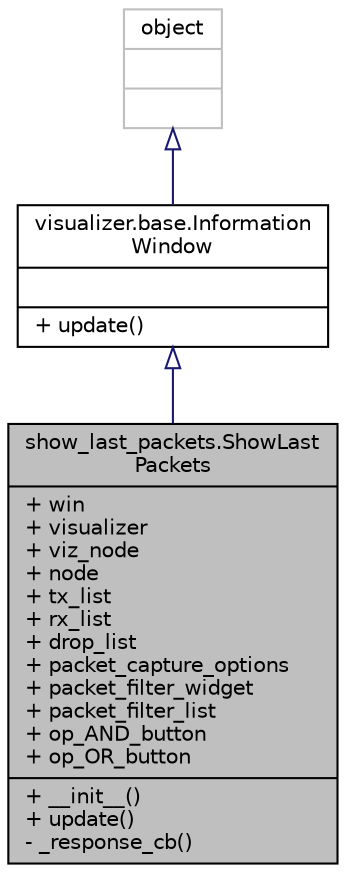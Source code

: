 digraph "show_last_packets.ShowLastPackets"
{
  edge [fontname="Helvetica",fontsize="10",labelfontname="Helvetica",labelfontsize="10"];
  node [fontname="Helvetica",fontsize="10",shape=record];
  Node1 [label="{show_last_packets.ShowLast\lPackets\n|+ win\l+ visualizer\l+ viz_node\l+ node\l+ tx_list\l+ rx_list\l+ drop_list\l+ packet_capture_options\l+ packet_filter_widget\l+ packet_filter_list\l+ op_AND_button\l+ op_OR_button\l|+ __init__()\l+ update()\l- _response_cb()\l}",height=0.2,width=0.4,color="black", fillcolor="grey75", style="filled", fontcolor="black"];
  Node2 -> Node1 [dir="back",color="midnightblue",fontsize="10",style="solid",arrowtail="onormal"];
  Node2 [label="{visualizer.base.Information\lWindow\n||+ update()\l}",height=0.2,width=0.4,color="black", fillcolor="white", style="filled",URL="$df/db1/classvisualizer_1_1base_1_1InformationWindow.html",tooltip="InformationWindow class. "];
  Node3 -> Node2 [dir="back",color="midnightblue",fontsize="10",style="solid",arrowtail="onormal"];
  Node3 [label="{object\n||}",height=0.2,width=0.4,color="grey75", fillcolor="white", style="filled"];
}
